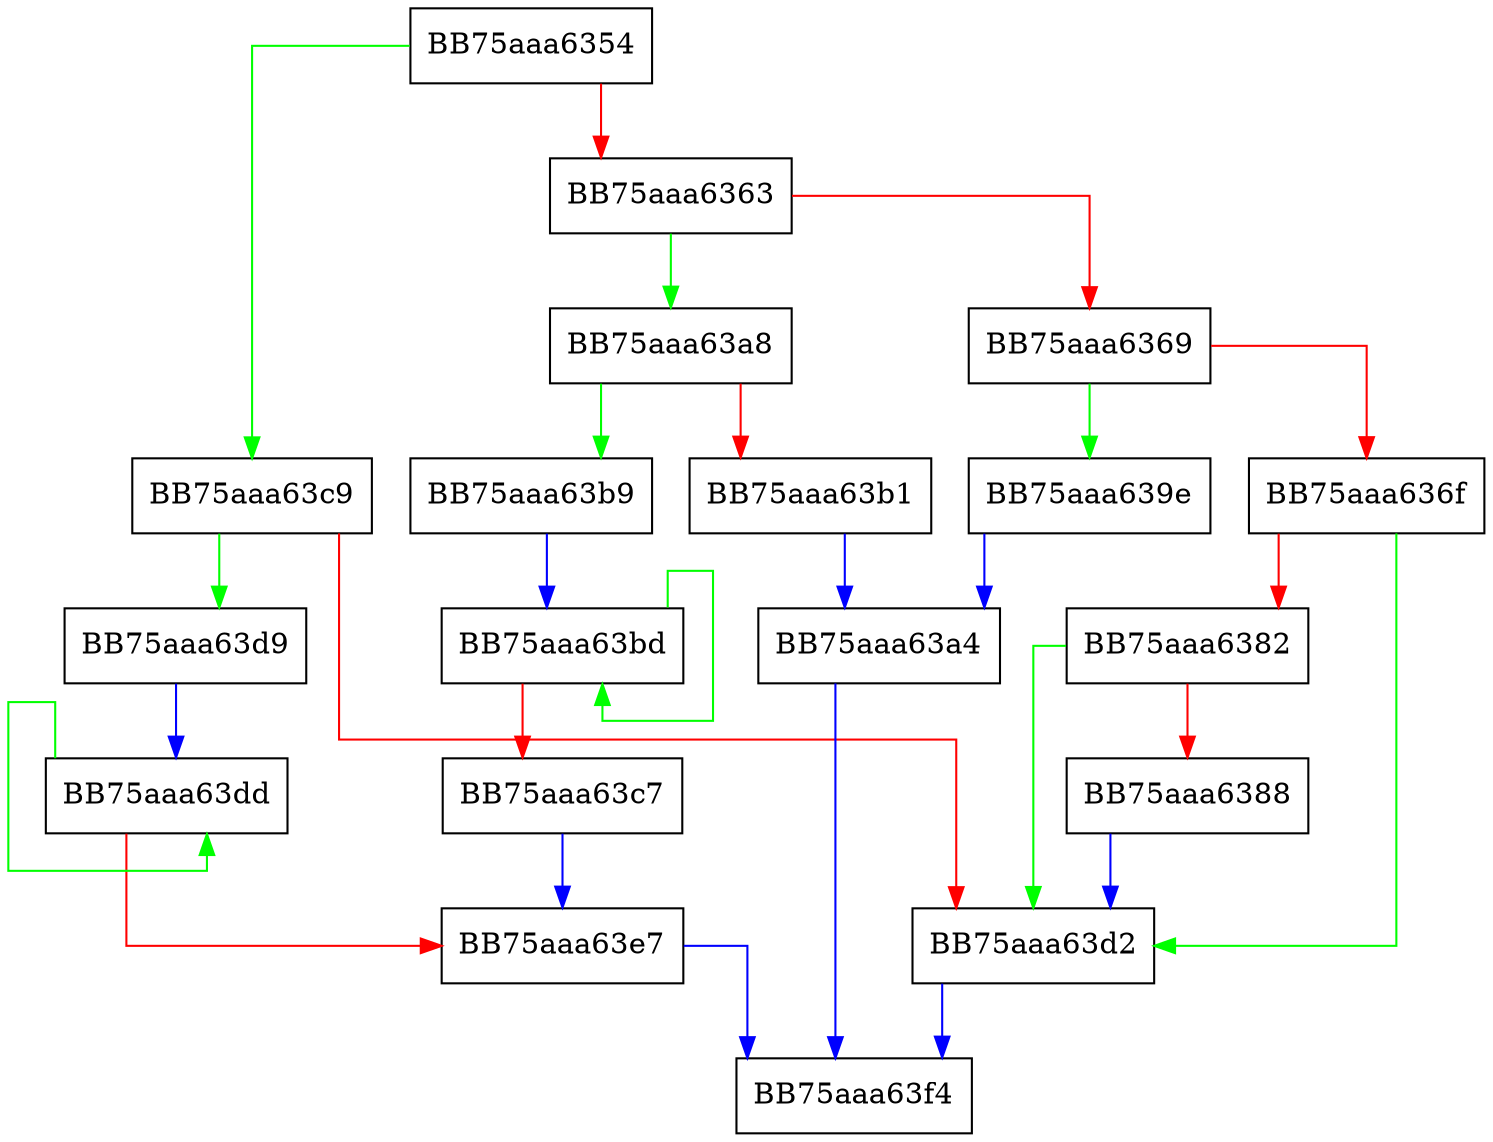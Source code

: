 digraph GetRequiredCharsForChunk {
  node [shape="box"];
  graph [splines=ortho];
  BB75aaa6354 -> BB75aaa63c9 [color="green"];
  BB75aaa6354 -> BB75aaa6363 [color="red"];
  BB75aaa6363 -> BB75aaa63a8 [color="green"];
  BB75aaa6363 -> BB75aaa6369 [color="red"];
  BB75aaa6369 -> BB75aaa639e [color="green"];
  BB75aaa6369 -> BB75aaa636f [color="red"];
  BB75aaa636f -> BB75aaa63d2 [color="green"];
  BB75aaa636f -> BB75aaa6382 [color="red"];
  BB75aaa6382 -> BB75aaa63d2 [color="green"];
  BB75aaa6382 -> BB75aaa6388 [color="red"];
  BB75aaa6388 -> BB75aaa63d2 [color="blue"];
  BB75aaa639e -> BB75aaa63a4 [color="blue"];
  BB75aaa63a4 -> BB75aaa63f4 [color="blue"];
  BB75aaa63a8 -> BB75aaa63b9 [color="green"];
  BB75aaa63a8 -> BB75aaa63b1 [color="red"];
  BB75aaa63b1 -> BB75aaa63a4 [color="blue"];
  BB75aaa63b9 -> BB75aaa63bd [color="blue"];
  BB75aaa63bd -> BB75aaa63bd [color="green"];
  BB75aaa63bd -> BB75aaa63c7 [color="red"];
  BB75aaa63c7 -> BB75aaa63e7 [color="blue"];
  BB75aaa63c9 -> BB75aaa63d9 [color="green"];
  BB75aaa63c9 -> BB75aaa63d2 [color="red"];
  BB75aaa63d2 -> BB75aaa63f4 [color="blue"];
  BB75aaa63d9 -> BB75aaa63dd [color="blue"];
  BB75aaa63dd -> BB75aaa63dd [color="green"];
  BB75aaa63dd -> BB75aaa63e7 [color="red"];
  BB75aaa63e7 -> BB75aaa63f4 [color="blue"];
}